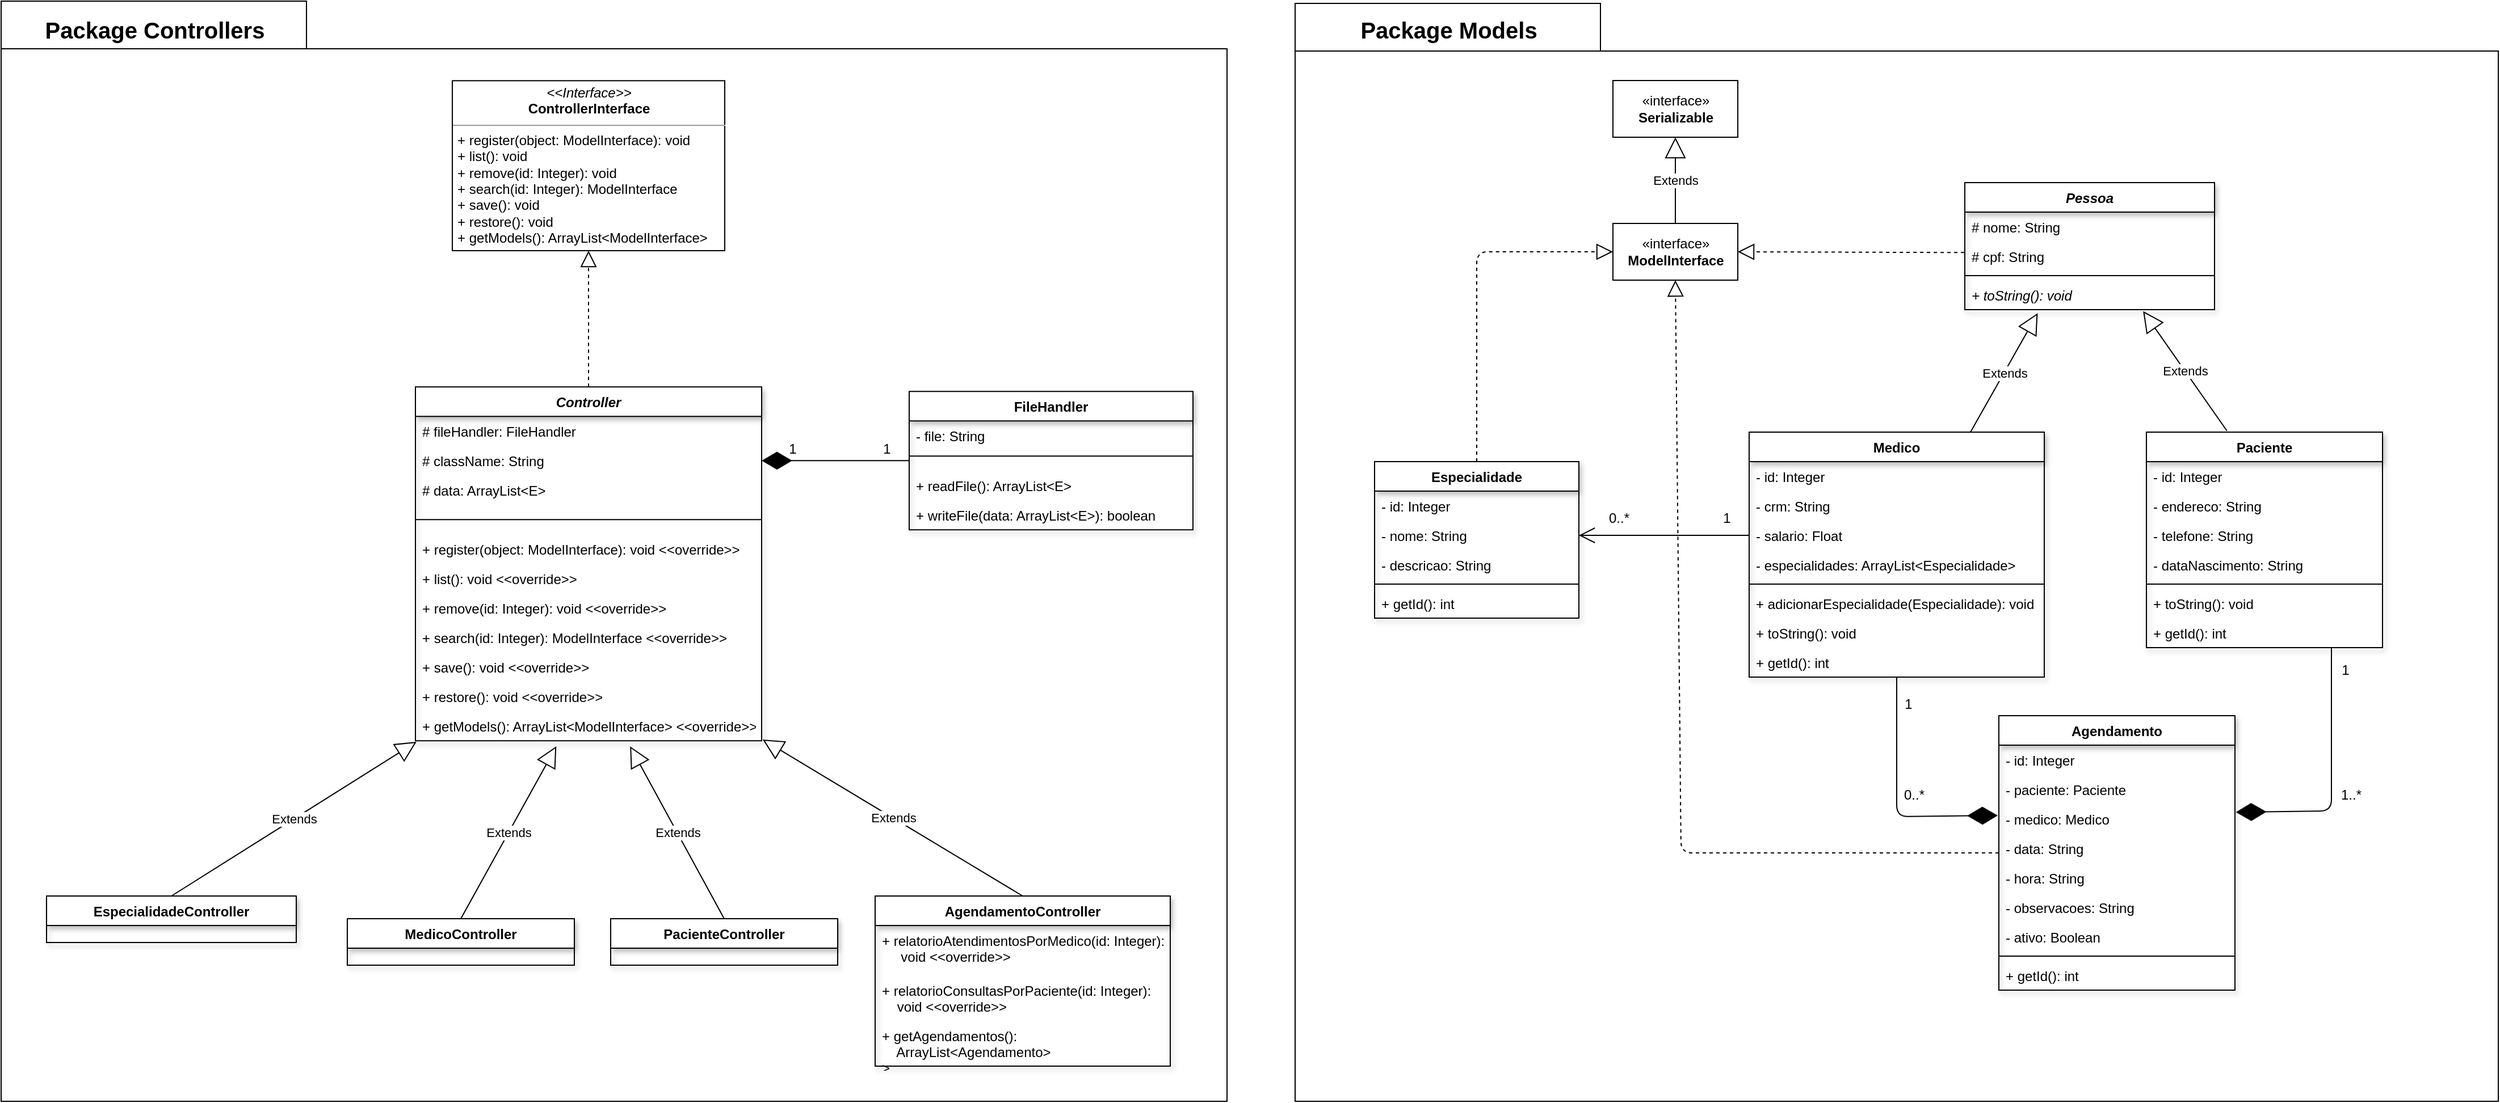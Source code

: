 <mxfile version="12.7.1" type="google"><diagram id="oE00nxNtzOqbaya8UX-O" name="Page-1"><mxGraphModel dx="5044" dy="2157" grid="1" gridSize="10" guides="1" tooltips="1" connect="1" arrows="1" fold="1" page="1" pageScale="1" pageWidth="827" pageHeight="1169" math="0" shadow="0"><root><mxCell id="0"/><mxCell id="1" parent="0"/><mxCell id="UIezE6eJsRzkrU7THx08-70" value="" style="shape=folder;fontStyle=1;spacingTop=10;tabWidth=269;tabHeight=42;tabPosition=left;html=1;" parent="1" vertex="1"><mxGeometry x="-3270" y="-290" width="1080" height="970" as="geometry"/></mxCell><mxCell id="UIezE6eJsRzkrU7THx08-71" value="Controller" style="swimlane;fontStyle=3;align=center;verticalAlign=top;childLayout=stackLayout;horizontal=1;startSize=26;horizontalStack=0;resizeParent=1;resizeParentMax=0;resizeLast=0;collapsible=1;marginBottom=0;shadow=1;" parent="1" vertex="1"><mxGeometry x="-2905" y="50.16" width="305" height="312" as="geometry"/></mxCell><mxCell id="UIezE6eJsRzkrU7THx08-72" value="# fileHandler: FileHandler" style="text;strokeColor=none;fillColor=none;align=left;verticalAlign=top;spacingLeft=4;spacingRight=4;overflow=hidden;rotatable=0;points=[[0,0.5],[1,0.5]];portConstraint=eastwest;" parent="UIezE6eJsRzkrU7THx08-71" vertex="1"><mxGeometry y="26" width="305" height="26" as="geometry"/></mxCell><mxCell id="UIezE6eJsRzkrU7THx08-73" value="# className: String" style="text;strokeColor=none;fillColor=none;align=left;verticalAlign=top;spacingLeft=4;spacingRight=4;overflow=hidden;rotatable=0;points=[[0,0.5],[1,0.5]];portConstraint=eastwest;" parent="UIezE6eJsRzkrU7THx08-71" vertex="1"><mxGeometry y="52" width="305" height="26" as="geometry"/></mxCell><mxCell id="UIezE6eJsRzkrU7THx08-74" value="# data: ArrayList&lt;E&gt;" style="text;strokeColor=none;fillColor=none;align=left;verticalAlign=top;spacingLeft=4;spacingRight=4;overflow=hidden;rotatable=0;points=[[0,0.5],[1,0.5]];portConstraint=eastwest;" parent="UIezE6eJsRzkrU7THx08-71" vertex="1"><mxGeometry y="78" width="305" height="26" as="geometry"/></mxCell><mxCell id="UIezE6eJsRzkrU7THx08-75" value="" style="line;strokeWidth=1;fillColor=none;align=left;verticalAlign=middle;spacingTop=-1;spacingLeft=3;spacingRight=3;rotatable=0;labelPosition=right;points=[];portConstraint=eastwest;" parent="UIezE6eJsRzkrU7THx08-71" vertex="1"><mxGeometry y="104" width="305" height="26" as="geometry"/></mxCell><mxCell id="UIezE6eJsRzkrU7THx08-76" value="+ register(object: ModelInterface): void &lt;&lt;override&gt;&gt;" style="text;strokeColor=none;fillColor=none;align=left;verticalAlign=top;spacingLeft=4;spacingRight=4;overflow=hidden;rotatable=0;points=[[0,0.5],[1,0.5]];portConstraint=eastwest;" parent="UIezE6eJsRzkrU7THx08-71" vertex="1"><mxGeometry y="130" width="305" height="26" as="geometry"/></mxCell><mxCell id="UIezE6eJsRzkrU7THx08-77" value="+ list(): void &lt;&lt;override&gt;&gt;" style="text;strokeColor=none;fillColor=none;align=left;verticalAlign=top;spacingLeft=4;spacingRight=4;overflow=hidden;rotatable=0;points=[[0,0.5],[1,0.5]];portConstraint=eastwest;" parent="UIezE6eJsRzkrU7THx08-71" vertex="1"><mxGeometry y="156" width="305" height="26" as="geometry"/></mxCell><mxCell id="Yf5UIkQNFQYLMl2tzeQf-1" value="+ remove(id: Integer): void &lt;&lt;override&gt;&gt;" style="text;strokeColor=none;fillColor=none;align=left;verticalAlign=top;spacingLeft=4;spacingRight=4;overflow=hidden;rotatable=0;points=[[0,0.5],[1,0.5]];portConstraint=eastwest;" vertex="1" parent="UIezE6eJsRzkrU7THx08-71"><mxGeometry y="182" width="305" height="26" as="geometry"/></mxCell><mxCell id="Yf5UIkQNFQYLMl2tzeQf-2" value="+ search(id: Integer): ModelInterface &lt;&lt;override&gt;&gt;" style="text;strokeColor=none;fillColor=none;align=left;verticalAlign=top;spacingLeft=4;spacingRight=4;overflow=hidden;rotatable=0;points=[[0,0.5],[1,0.5]];portConstraint=eastwest;" vertex="1" parent="UIezE6eJsRzkrU7THx08-71"><mxGeometry y="208" width="305" height="26" as="geometry"/></mxCell><mxCell id="UIezE6eJsRzkrU7THx08-78" value="+ save(): void &lt;&lt;override&gt;&gt;" style="text;strokeColor=none;fillColor=none;align=left;verticalAlign=top;spacingLeft=4;spacingRight=4;overflow=hidden;rotatable=0;points=[[0,0.5],[1,0.5]];portConstraint=eastwest;" parent="UIezE6eJsRzkrU7THx08-71" vertex="1"><mxGeometry y="234" width="305" height="26" as="geometry"/></mxCell><mxCell id="UIezE6eJsRzkrU7THx08-79" value="+ restore(): void &lt;&lt;override&gt;&gt;" style="text;strokeColor=none;fillColor=none;align=left;verticalAlign=top;spacingLeft=4;spacingRight=4;overflow=hidden;rotatable=0;points=[[0,0.5],[1,0.5]];portConstraint=eastwest;" parent="UIezE6eJsRzkrU7THx08-71" vertex="1"><mxGeometry y="260" width="305" height="26" as="geometry"/></mxCell><mxCell id="Yf5UIkQNFQYLMl2tzeQf-3" value="+ getModels(): ArrayList&lt;ModelInterface&gt; &lt;&lt;override&gt;&gt;" style="text;strokeColor=none;fillColor=none;align=left;verticalAlign=top;spacingLeft=4;spacingRight=4;overflow=hidden;rotatable=0;points=[[0,0.5],[1,0.5]];portConstraint=eastwest;" vertex="1" parent="UIezE6eJsRzkrU7THx08-71"><mxGeometry y="286" width="305" height="26" as="geometry"/></mxCell><mxCell id="UIezE6eJsRzkrU7THx08-80" value="&lt;p style=&quot;margin: 0px ; margin-top: 4px ; text-align: center&quot;&gt;&lt;i&gt;&amp;lt;&amp;lt;Interface&amp;gt;&amp;gt;&lt;/i&gt;&lt;br&gt;&lt;b&gt;ControllerInterface&lt;/b&gt;&lt;/p&gt;&lt;hr size=&quot;1&quot;&gt;&lt;p style=&quot;margin: 0px ; margin-left: 4px&quot;&gt;+ register(object: ModelInterface): void&lt;br&gt;+ list(): void&lt;/p&gt;&lt;p style=&quot;margin: 0px ; margin-left: 4px&quot;&gt;+ remove(id: Integer): void&lt;/p&gt;&lt;p style=&quot;margin: 0px ; margin-left: 4px&quot;&gt;+ search(id: Integer): ModelInterface&lt;/p&gt;&lt;p style=&quot;margin: 0px ; margin-left: 4px&quot;&gt;+ save(): void&lt;/p&gt;&lt;p style=&quot;margin: 0px ; margin-left: 4px&quot;&gt;+ restore(): void&lt;/p&gt;&lt;p style=&quot;margin: 0px ; margin-left: 4px&quot;&gt;+ getModels(): ArrayList&amp;lt;ModelInterface&amp;gt;&lt;/p&gt;&lt;p style=&quot;margin: 0px ; margin-left: 4px&quot;&gt;&lt;br&gt;&lt;/p&gt;" style="verticalAlign=top;align=left;overflow=fill;fontSize=12;fontFamily=Helvetica;html=1;" parent="1" vertex="1"><mxGeometry x="-2872.5" y="-219.84" width="240" height="149.84" as="geometry"/></mxCell><mxCell id="UIezE6eJsRzkrU7THx08-81" value="" style="endArrow=block;dashed=1;endFill=0;endSize=12;html=1;exitX=0.5;exitY=0;exitDx=0;exitDy=0;entryX=0.5;entryY=1;entryDx=0;entryDy=0;" parent="1" source="UIezE6eJsRzkrU7THx08-71" target="UIezE6eJsRzkrU7THx08-80" edge="1"><mxGeometry width="160" relative="1" as="geometry"><mxPoint x="-2870" y="-19.84" as="sourcePoint"/><mxPoint x="-2710" y="-19.84" as="targetPoint"/></mxGeometry></mxCell><mxCell id="UIezE6eJsRzkrU7THx08-82" value="FileHandler" style="swimlane;fontStyle=1;align=center;verticalAlign=top;childLayout=stackLayout;horizontal=1;startSize=26;horizontalStack=0;resizeParent=1;resizeParentMax=0;resizeLast=0;collapsible=1;marginBottom=0;shadow=1;" parent="1" vertex="1"><mxGeometry x="-2470" y="54.16" width="250" height="122" as="geometry"/></mxCell><mxCell id="UIezE6eJsRzkrU7THx08-84" value="- file: String" style="text;strokeColor=none;fillColor=none;align=left;verticalAlign=top;spacingLeft=4;spacingRight=4;overflow=hidden;rotatable=0;points=[[0,0.5],[1,0.5]];portConstraint=eastwest;" parent="UIezE6eJsRzkrU7THx08-82" vertex="1"><mxGeometry y="26" width="250" height="18" as="geometry"/></mxCell><mxCell id="UIezE6eJsRzkrU7THx08-85" value="" style="line;strokeWidth=1;fillColor=none;align=left;verticalAlign=middle;spacingTop=-1;spacingLeft=3;spacingRight=3;rotatable=0;labelPosition=right;points=[];portConstraint=eastwest;" parent="UIezE6eJsRzkrU7THx08-82" vertex="1"><mxGeometry y="44" width="250" height="26" as="geometry"/></mxCell><mxCell id="UIezE6eJsRzkrU7THx08-86" value="+ readFile(): ArrayList&lt;E&gt;" style="text;strokeColor=none;fillColor=none;align=left;verticalAlign=top;spacingLeft=4;spacingRight=4;overflow=hidden;rotatable=0;points=[[0,0.5],[1,0.5]];portConstraint=eastwest;" parent="UIezE6eJsRzkrU7THx08-82" vertex="1"><mxGeometry y="70" width="250" height="26" as="geometry"/></mxCell><mxCell id="UIezE6eJsRzkrU7THx08-87" value="+ writeFile(data: ArrayList&lt;E&gt;): boolean" style="text;strokeColor=none;fillColor=none;align=left;verticalAlign=top;spacingLeft=4;spacingRight=4;overflow=hidden;rotatable=0;points=[[0,0.5],[1,0.5]];portConstraint=eastwest;" parent="UIezE6eJsRzkrU7THx08-82" vertex="1"><mxGeometry y="96" width="250" height="26" as="geometry"/></mxCell><mxCell id="UIezE6eJsRzkrU7THx08-88" value="" style="endArrow=diamondThin;endFill=1;endSize=24;html=1;entryX=1;entryY=0.5;entryDx=0;entryDy=0;exitX=0;exitY=0.5;exitDx=0;exitDy=0;" parent="1" source="UIezE6eJsRzkrU7THx08-82" target="UIezE6eJsRzkrU7THx08-73" edge="1"><mxGeometry width="160" relative="1" as="geometry"><mxPoint x="-2580" y="270.16" as="sourcePoint"/><mxPoint x="-2420" y="270.16" as="targetPoint"/></mxGeometry></mxCell><mxCell id="UIezE6eJsRzkrU7THx08-89" value="1" style="text;html=1;align=center;verticalAlign=middle;resizable=0;points=[];;autosize=1;" parent="1" vertex="1"><mxGeometry x="-2583" y="95.16" width="20" height="20" as="geometry"/></mxCell><mxCell id="UIezE6eJsRzkrU7THx08-90" value="1" style="text;html=1;align=center;verticalAlign=middle;resizable=0;points=[];;autosize=1;" parent="1" vertex="1"><mxGeometry x="-2500" y="95.16" width="20" height="20" as="geometry"/></mxCell><mxCell id="UIezE6eJsRzkrU7THx08-91" value="EspecialidadeController" style="swimlane;fontStyle=1;align=center;verticalAlign=top;childLayout=stackLayout;horizontal=1;startSize=26;horizontalStack=0;resizeParent=1;resizeParentMax=0;resizeLast=0;collapsible=1;marginBottom=0;shadow=1;" parent="1" vertex="1"><mxGeometry x="-3230" y="499" width="220" height="41" as="geometry"/></mxCell><mxCell id="UIezE6eJsRzkrU7THx08-95" value="Extends" style="endArrow=block;endSize=16;endFill=0;html=1;exitX=0.5;exitY=0;exitDx=0;exitDy=0;entryX=0.003;entryY=1.032;entryDx=0;entryDy=0;entryPerimeter=0;" parent="1" source="UIezE6eJsRzkrU7THx08-91" target="Yf5UIkQNFQYLMl2tzeQf-3" edge="1"><mxGeometry width="160" relative="1" as="geometry"><mxPoint x="-3050" y="340.16" as="sourcePoint"/><mxPoint x="-2890" y="340.16" as="targetPoint"/></mxGeometry></mxCell><mxCell id="UIezE6eJsRzkrU7THx08-96" value="MedicoController" style="swimlane;fontStyle=1;align=center;verticalAlign=top;childLayout=stackLayout;horizontal=1;startSize=26;horizontalStack=0;resizeParent=1;resizeParentMax=0;resizeLast=0;collapsible=1;marginBottom=0;shadow=1;" parent="1" vertex="1"><mxGeometry x="-2965" y="519" width="200" height="41" as="geometry"/></mxCell><mxCell id="UIezE6eJsRzkrU7THx08-100" value="PacienteController" style="swimlane;fontStyle=1;align=center;verticalAlign=top;childLayout=stackLayout;horizontal=1;startSize=26;horizontalStack=0;resizeParent=1;resizeParentMax=0;resizeLast=0;collapsible=1;marginBottom=0;shadow=1;" parent="1" vertex="1"><mxGeometry x="-2733" y="519" width="200" height="41" as="geometry"/></mxCell><mxCell id="UIezE6eJsRzkrU7THx08-104" value="AgendamentoController" style="swimlane;fontStyle=1;align=center;verticalAlign=top;childLayout=stackLayout;horizontal=1;startSize=26;horizontalStack=0;resizeParent=1;resizeParentMax=0;resizeLast=0;collapsible=1;marginBottom=0;shadow=1;" parent="1" vertex="1"><mxGeometry x="-2500" y="499" width="260" height="150" as="geometry"/></mxCell><mxCell id="UIezE6eJsRzkrU7THx08-105" value="+ relatorioAtendimentosPorMedico(id: Integer): &#10;     void &lt;&lt;override&gt;&gt;" style="text;strokeColor=none;fillColor=none;align=left;verticalAlign=top;spacingLeft=4;spacingRight=4;overflow=hidden;rotatable=0;points=[[0,0.5],[1,0.5]];portConstraint=eastwest;" parent="UIezE6eJsRzkrU7THx08-104" vertex="1"><mxGeometry y="26" width="260" height="44" as="geometry"/></mxCell><mxCell id="UIezE6eJsRzkrU7THx08-106" value="+ relatorioConsultasPorPaciente(id: Integer):&#10;    void &lt;&lt;override&gt;&gt;" style="text;strokeColor=none;fillColor=none;align=left;verticalAlign=top;spacingLeft=4;spacingRight=4;overflow=hidden;rotatable=0;points=[[0,0.5],[1,0.5]];portConstraint=eastwest;" parent="UIezE6eJsRzkrU7THx08-104" vertex="1"><mxGeometry y="70" width="260" height="40" as="geometry"/></mxCell><mxCell id="UIezE6eJsRzkrU7THx08-107" value="+ getAgendamentos():&#10;    ArrayList&lt;Agendamento&gt;&#10;&gt;" style="text;strokeColor=none;fillColor=none;align=left;verticalAlign=top;spacingLeft=4;spacingRight=4;overflow=hidden;rotatable=0;points=[[0,0.5],[1,0.5]];portConstraint=eastwest;" parent="UIezE6eJsRzkrU7THx08-104" vertex="1"><mxGeometry y="110" width="260" height="40" as="geometry"/></mxCell><mxCell id="UIezE6eJsRzkrU7THx08-108" value="Extends" style="endArrow=block;endSize=16;endFill=0;html=1;exitX=0.5;exitY=0;exitDx=0;exitDy=0;entryX=0.407;entryY=1.186;entryDx=0;entryDy=0;entryPerimeter=0;" parent="1" source="UIezE6eJsRzkrU7THx08-96" target="Yf5UIkQNFQYLMl2tzeQf-3" edge="1"><mxGeometry width="160" relative="1" as="geometry"><mxPoint x="-3100" y="420.16" as="sourcePoint"/><mxPoint x="-2861.07" y="297.15" as="targetPoint"/></mxGeometry></mxCell><mxCell id="UIezE6eJsRzkrU7THx08-109" value="Extends" style="endArrow=block;endSize=16;endFill=0;html=1;exitX=0.5;exitY=0;exitDx=0;exitDy=0;entryX=0.62;entryY=1.186;entryDx=0;entryDy=0;entryPerimeter=0;" parent="1" source="UIezE6eJsRzkrU7THx08-100" target="Yf5UIkQNFQYLMl2tzeQf-3" edge="1"><mxGeometry width="160" relative="1" as="geometry"><mxPoint x="-3090" y="430.16" as="sourcePoint"/><mxPoint x="-2851.07" y="307.15" as="targetPoint"/></mxGeometry></mxCell><mxCell id="UIezE6eJsRzkrU7THx08-110" value="Extends" style="endArrow=block;endSize=16;endFill=0;html=1;exitX=0.5;exitY=0;exitDx=0;exitDy=0;entryX=1.003;entryY=0.955;entryDx=0;entryDy=0;entryPerimeter=0;" parent="1" source="UIezE6eJsRzkrU7THx08-104" target="Yf5UIkQNFQYLMl2tzeQf-3" edge="1"><mxGeometry width="160" relative="1" as="geometry"><mxPoint x="-3080" y="440.16" as="sourcePoint"/><mxPoint x="-2841.07" y="317.15" as="targetPoint"/></mxGeometry></mxCell><mxCell id="UIezE6eJsRzkrU7THx08-112" value="Package Controllers" style="text;html=1;align=center;verticalAlign=middle;resizable=0;points=[];;autosize=1;fontSize=20;fontStyle=1" parent="1" vertex="1"><mxGeometry x="-3240" y="-280" width="210" height="30" as="geometry"/></mxCell><mxCell id="UIezE6eJsRzkrU7THx08-113" value="" style="shape=folder;fontStyle=1;spacingTop=10;tabWidth=269;tabHeight=42;tabPosition=left;html=1;" parent="1" vertex="1"><mxGeometry x="-2130" y="-288" width="1060" height="968" as="geometry"/></mxCell><mxCell id="UIezE6eJsRzkrU7THx08-114" value="Medico" style="swimlane;fontStyle=1;align=center;verticalAlign=top;childLayout=stackLayout;horizontal=1;startSize=26;horizontalStack=0;resizeParent=1;resizeParentMax=0;resizeLast=0;collapsible=1;marginBottom=0;shadow=1;" parent="1" vertex="1"><mxGeometry x="-1730" y="90" width="260" height="216" as="geometry"/></mxCell><mxCell id="UIezE6eJsRzkrU7THx08-115" value="- id: Integer" style="text;strokeColor=none;fillColor=none;align=left;verticalAlign=top;spacingLeft=4;spacingRight=4;overflow=hidden;rotatable=0;points=[[0,0.5],[1,0.5]];portConstraint=eastwest;" parent="UIezE6eJsRzkrU7THx08-114" vertex="1"><mxGeometry y="26" width="260" height="26" as="geometry"/></mxCell><mxCell id="UIezE6eJsRzkrU7THx08-116" value="- crm: String" style="text;strokeColor=none;fillColor=none;align=left;verticalAlign=top;spacingLeft=4;spacingRight=4;overflow=hidden;rotatable=0;points=[[0,0.5],[1,0.5]];portConstraint=eastwest;" parent="UIezE6eJsRzkrU7THx08-114" vertex="1"><mxGeometry y="52" width="260" height="26" as="geometry"/></mxCell><mxCell id="UIezE6eJsRzkrU7THx08-117" value="- salario: Float" style="text;strokeColor=none;fillColor=none;align=left;verticalAlign=top;spacingLeft=4;spacingRight=4;overflow=hidden;rotatable=0;points=[[0,0.5],[1,0.5]];portConstraint=eastwest;" parent="UIezE6eJsRzkrU7THx08-114" vertex="1"><mxGeometry y="78" width="260" height="26" as="geometry"/></mxCell><mxCell id="UIezE6eJsRzkrU7THx08-118" value="- especialidades: ArrayList&lt;Especialidade&gt;" style="text;strokeColor=none;fillColor=none;align=left;verticalAlign=top;spacingLeft=4;spacingRight=4;overflow=hidden;rotatable=0;points=[[0,0.5],[1,0.5]];portConstraint=eastwest;" parent="UIezE6eJsRzkrU7THx08-114" vertex="1"><mxGeometry y="104" width="260" height="26" as="geometry"/></mxCell><mxCell id="UIezE6eJsRzkrU7THx08-119" value="" style="line;strokeWidth=1;fillColor=none;align=left;verticalAlign=middle;spacingTop=-1;spacingLeft=3;spacingRight=3;rotatable=0;labelPosition=right;points=[];portConstraint=eastwest;" parent="UIezE6eJsRzkrU7THx08-114" vertex="1"><mxGeometry y="130" width="260" height="8" as="geometry"/></mxCell><mxCell id="UIezE6eJsRzkrU7THx08-120" value="+ adicionarEspecialidade(Especialidade): void" style="text;strokeColor=none;fillColor=none;align=left;verticalAlign=top;spacingLeft=4;spacingRight=4;overflow=hidden;rotatable=0;points=[[0,0.5],[1,0.5]];portConstraint=eastwest;" parent="UIezE6eJsRzkrU7THx08-114" vertex="1"><mxGeometry y="138" width="260" height="26" as="geometry"/></mxCell><mxCell id="UIezE6eJsRzkrU7THx08-121" value="+ toString(): void" style="text;strokeColor=none;fillColor=none;align=left;verticalAlign=top;spacingLeft=4;spacingRight=4;overflow=hidden;rotatable=0;points=[[0,0.5],[1,0.5]];portConstraint=eastwest;" parent="UIezE6eJsRzkrU7THx08-114" vertex="1"><mxGeometry y="164" width="260" height="26" as="geometry"/></mxCell><mxCell id="Yf5UIkQNFQYLMl2tzeQf-15" value="+ getId(): int" style="text;strokeColor=none;fillColor=none;align=left;verticalAlign=top;spacingLeft=4;spacingRight=4;overflow=hidden;rotatable=0;points=[[0,0.5],[1,0.5]];portConstraint=eastwest;" vertex="1" parent="UIezE6eJsRzkrU7THx08-114"><mxGeometry y="190" width="260" height="26" as="geometry"/></mxCell><mxCell id="UIezE6eJsRzkrU7THx08-122" value="Paciente" style="swimlane;fontStyle=1;align=center;verticalAlign=top;childLayout=stackLayout;horizontal=1;startSize=26;horizontalStack=0;resizeParent=1;resizeParentMax=0;resizeLast=0;collapsible=1;marginBottom=0;shadow=1;" parent="1" vertex="1"><mxGeometry x="-1380" y="90" width="208" height="190" as="geometry"/></mxCell><mxCell id="UIezE6eJsRzkrU7THx08-123" value="- id: Integer" style="text;strokeColor=none;fillColor=none;align=left;verticalAlign=top;spacingLeft=4;spacingRight=4;overflow=hidden;rotatable=0;points=[[0,0.5],[1,0.5]];portConstraint=eastwest;" parent="UIezE6eJsRzkrU7THx08-122" vertex="1"><mxGeometry y="26" width="208" height="26" as="geometry"/></mxCell><mxCell id="UIezE6eJsRzkrU7THx08-124" value="- endereco: String" style="text;strokeColor=none;fillColor=none;align=left;verticalAlign=top;spacingLeft=4;spacingRight=4;overflow=hidden;rotatable=0;points=[[0,0.5],[1,0.5]];portConstraint=eastwest;" parent="UIezE6eJsRzkrU7THx08-122" vertex="1"><mxGeometry y="52" width="208" height="26" as="geometry"/></mxCell><mxCell id="UIezE6eJsRzkrU7THx08-125" value="- telefone: String" style="text;strokeColor=none;fillColor=none;align=left;verticalAlign=top;spacingLeft=4;spacingRight=4;overflow=hidden;rotatable=0;points=[[0,0.5],[1,0.5]];portConstraint=eastwest;" parent="UIezE6eJsRzkrU7THx08-122" vertex="1"><mxGeometry y="78" width="208" height="26" as="geometry"/></mxCell><mxCell id="UIezE6eJsRzkrU7THx08-126" value="- dataNascimento: String" style="text;strokeColor=none;fillColor=none;align=left;verticalAlign=top;spacingLeft=4;spacingRight=4;overflow=hidden;rotatable=0;points=[[0,0.5],[1,0.5]];portConstraint=eastwest;" parent="UIezE6eJsRzkrU7THx08-122" vertex="1"><mxGeometry y="104" width="208" height="26" as="geometry"/></mxCell><mxCell id="UIezE6eJsRzkrU7THx08-127" value="" style="line;strokeWidth=1;fillColor=none;align=left;verticalAlign=middle;spacingTop=-1;spacingLeft=3;spacingRight=3;rotatable=0;labelPosition=right;points=[];portConstraint=eastwest;" parent="UIezE6eJsRzkrU7THx08-122" vertex="1"><mxGeometry y="130" width="208" height="8" as="geometry"/></mxCell><mxCell id="UIezE6eJsRzkrU7THx08-128" value="+ toString(): void" style="text;strokeColor=none;fillColor=none;align=left;verticalAlign=top;spacingLeft=4;spacingRight=4;overflow=hidden;rotatable=0;points=[[0,0.5],[1,0.5]];portConstraint=eastwest;" parent="UIezE6eJsRzkrU7THx08-122" vertex="1"><mxGeometry y="138" width="208" height="26" as="geometry"/></mxCell><mxCell id="Yf5UIkQNFQYLMl2tzeQf-16" value="+ getId(): int" style="text;strokeColor=none;fillColor=none;align=left;verticalAlign=top;spacingLeft=4;spacingRight=4;overflow=hidden;rotatable=0;points=[[0,0.5],[1,0.5]];portConstraint=eastwest;" vertex="1" parent="UIezE6eJsRzkrU7THx08-122"><mxGeometry y="164" width="208" height="26" as="geometry"/></mxCell><mxCell id="UIezE6eJsRzkrU7THx08-129" value="Pessoa" style="swimlane;fontStyle=3;align=center;verticalAlign=top;childLayout=stackLayout;horizontal=1;startSize=26;horizontalStack=0;resizeParent=1;resizeParentMax=0;resizeLast=0;collapsible=1;marginBottom=0;shadow=1;" parent="1" vertex="1"><mxGeometry x="-1540" y="-130" width="220" height="112" as="geometry"><mxRectangle x="310" y="50" width="70" height="26" as="alternateBounds"/></mxGeometry></mxCell><mxCell id="UIezE6eJsRzkrU7THx08-130" value="# nome: String" style="text;strokeColor=none;fillColor=none;align=left;verticalAlign=top;spacingLeft=4;spacingRight=4;overflow=hidden;rotatable=0;points=[[0,0.5],[1,0.5]];portConstraint=eastwest;" parent="UIezE6eJsRzkrU7THx08-129" vertex="1"><mxGeometry y="26" width="220" height="26" as="geometry"/></mxCell><mxCell id="UIezE6eJsRzkrU7THx08-131" value="# cpf: String" style="text;strokeColor=none;fillColor=none;align=left;verticalAlign=top;spacingLeft=4;spacingRight=4;overflow=hidden;rotatable=0;points=[[0,0.5],[1,0.5]];portConstraint=eastwest;" parent="UIezE6eJsRzkrU7THx08-129" vertex="1"><mxGeometry y="52" width="220" height="26" as="geometry"/></mxCell><mxCell id="UIezE6eJsRzkrU7THx08-132" value="" style="line;strokeWidth=1;fillColor=none;align=left;verticalAlign=middle;spacingTop=-1;spacingLeft=3;spacingRight=3;rotatable=0;labelPosition=right;points=[];portConstraint=eastwest;" parent="UIezE6eJsRzkrU7THx08-129" vertex="1"><mxGeometry y="78" width="220" height="8" as="geometry"/></mxCell><mxCell id="UIezE6eJsRzkrU7THx08-133" value="+ toString(): void" style="text;strokeColor=none;fillColor=none;align=left;verticalAlign=top;spacingLeft=4;spacingRight=4;overflow=hidden;rotatable=0;points=[[0,0.5],[1,0.5]];portConstraint=eastwest;fontStyle=2" parent="UIezE6eJsRzkrU7THx08-129" vertex="1"><mxGeometry y="86" width="220" height="26" as="geometry"/></mxCell><mxCell id="UIezE6eJsRzkrU7THx08-134" value="Extends" style="endArrow=block;endSize=16;endFill=0;html=1;exitX=0.341;exitY=-0.006;exitDx=0;exitDy=0;exitPerimeter=0;entryX=0.714;entryY=1.051;entryDx=0;entryDy=0;entryPerimeter=0;" parent="1" source="UIezE6eJsRzkrU7THx08-122" target="UIezE6eJsRzkrU7THx08-133" edge="1"><mxGeometry width="160" relative="1" as="geometry"><mxPoint x="-1307" y="92" as="sourcePoint"/><mxPoint x="-1380" y="-18" as="targetPoint"/></mxGeometry></mxCell><mxCell id="UIezE6eJsRzkrU7THx08-135" value="Extends" style="endArrow=block;endSize=16;endFill=0;html=1;entryX=0.292;entryY=1.122;entryDx=0;entryDy=0;entryPerimeter=0;exitX=0.75;exitY=0;exitDx=0;exitDy=0;" parent="1" source="UIezE6eJsRzkrU7THx08-114" target="UIezE6eJsRzkrU7THx08-133" edge="1"><mxGeometry width="160" relative="1" as="geometry"><mxPoint x="-1610" as="sourcePoint"/><mxPoint x="-1450" as="targetPoint"/></mxGeometry></mxCell><mxCell id="UIezE6eJsRzkrU7THx08-141" value="" style="endArrow=open;endFill=1;endSize=12;html=1;exitX=0;exitY=0.5;exitDx=0;exitDy=0;entryX=1;entryY=0.5;entryDx=0;entryDy=0;" parent="1" source="UIezE6eJsRzkrU7THx08-117" target="Yf5UIkQNFQYLMl2tzeQf-49" edge="1"><mxGeometry width="160" relative="1" as="geometry"><mxPoint x="-1900" y="240" as="sourcePoint"/><mxPoint x="-1860" y="155" as="targetPoint"/></mxGeometry></mxCell><mxCell id="UIezE6eJsRzkrU7THx08-142" value="0..*" style="text;html=1;align=center;verticalAlign=middle;resizable=0;points=[];;autosize=1;direction=south;" parent="1" vertex="1"><mxGeometry x="-1860" y="156.16" width="30" height="20" as="geometry"/></mxCell><mxCell id="UIezE6eJsRzkrU7THx08-143" value="1" style="text;html=1;align=center;verticalAlign=middle;resizable=0;points=[];;autosize=1;" parent="1" vertex="1"><mxGeometry x="-1760" y="156.16" width="20" height="20" as="geometry"/></mxCell><mxCell id="UIezE6eJsRzkrU7THx08-153" value="" style="endArrow=diamondThin;endFill=1;endSize=24;html=1;exitX=0.5;exitY=1;exitDx=0;exitDy=0;" parent="1" source="UIezE6eJsRzkrU7THx08-114" edge="1"><mxGeometry width="160" relative="1" as="geometry"><mxPoint x="-1910" y="300" as="sourcePoint"/><mxPoint x="-1511" y="428" as="targetPoint"/><Array as="points"><mxPoint x="-1600" y="429"/></Array></mxGeometry></mxCell><mxCell id="UIezE6eJsRzkrU7THx08-154" value="" style="endArrow=diamondThin;endFill=1;endSize=24;html=1;entryX=1.004;entryY=0.274;entryDx=0;entryDy=0;entryPerimeter=0;" parent="1" target="Yf5UIkQNFQYLMl2tzeQf-31" edge="1"><mxGeometry width="160" relative="1" as="geometry"><mxPoint x="-1217" y="280" as="sourcePoint"/><mxPoint x="-1290" y="424" as="targetPoint"/><Array as="points"><mxPoint x="-1217" y="424"/></Array></mxGeometry></mxCell><mxCell id="UIezE6eJsRzkrU7THx08-155" value="1" style="text;html=1;align=center;verticalAlign=middle;resizable=0;points=[];;autosize=1;" parent="1" vertex="1"><mxGeometry x="-1600" y="320" width="20" height="20" as="geometry"/></mxCell><mxCell id="UIezE6eJsRzkrU7THx08-156" value="0..*" style="text;html=1;align=center;verticalAlign=middle;resizable=0;points=[];;autosize=1;" parent="1" vertex="1"><mxGeometry x="-1600" y="400" width="30" height="20" as="geometry"/></mxCell><mxCell id="UIezE6eJsRzkrU7THx08-157" value="1" style="text;html=1;align=center;verticalAlign=middle;resizable=0;points=[];;autosize=1;" parent="1" vertex="1"><mxGeometry x="-1215" y="290" width="20" height="20" as="geometry"/></mxCell><mxCell id="UIezE6eJsRzkrU7THx08-158" value="1..*" style="text;html=1;align=center;verticalAlign=middle;resizable=0;points=[];;autosize=1;" parent="1" vertex="1"><mxGeometry x="-1215" y="400" width="30" height="20" as="geometry"/></mxCell><mxCell id="UIezE6eJsRzkrU7THx08-159" value="«interface»&lt;br&gt;&lt;b&gt;ModelInterface&lt;/b&gt;" style="html=1;" parent="1" vertex="1"><mxGeometry x="-1850" y="-94" width="110" height="50" as="geometry"/></mxCell><mxCell id="UIezE6eJsRzkrU7THx08-161" value="" style="endArrow=block;dashed=1;endFill=0;endSize=12;html=1;exitX=0.5;exitY=0;exitDx=0;exitDy=0;entryX=0;entryY=0.5;entryDx=0;entryDy=0;" parent="1" source="Yf5UIkQNFQYLMl2tzeQf-47" target="UIezE6eJsRzkrU7THx08-159" edge="1"><mxGeometry width="160" relative="1" as="geometry"><mxPoint x="-1970" y="90" as="sourcePoint"/><mxPoint x="-1780" y="40" as="targetPoint"/><Array as="points"><mxPoint x="-1970" y="-69"/></Array></mxGeometry></mxCell><mxCell id="UIezE6eJsRzkrU7THx08-162" value="" style="endArrow=block;dashed=1;endFill=0;endSize=12;html=1;entryX=0.5;entryY=1;entryDx=0;entryDy=0;exitX=0;exitY=0.5;exitDx=0;exitDy=0;" parent="1" target="UIezE6eJsRzkrU7THx08-159" edge="1"><mxGeometry width="160" relative="1" as="geometry"><mxPoint x="-1510" y="461" as="sourcePoint"/><mxPoint x="-1690" y="360" as="targetPoint"/><Array as="points"><mxPoint x="-1790" y="461"/></Array></mxGeometry></mxCell><mxCell id="UIezE6eJsRzkrU7THx08-163" value="Package Models" style="text;html=1;align=center;verticalAlign=middle;resizable=0;points=[];;autosize=1;fontSize=20;fontStyle=1" parent="1" vertex="1"><mxGeometry x="-2080" y="-280" width="170" height="30" as="geometry"/></mxCell><mxCell id="Yf5UIkQNFQYLMl2tzeQf-9" value="«interface»&lt;br&gt;&lt;b&gt;Serializable&lt;/b&gt;" style="html=1;" vertex="1" parent="1"><mxGeometry x="-1850" y="-220" width="110" height="50" as="geometry"/></mxCell><mxCell id="Yf5UIkQNFQYLMl2tzeQf-11" value="Extends" style="endArrow=block;endSize=16;endFill=0;html=1;entryX=0.5;entryY=1;entryDx=0;entryDy=0;exitX=0.5;exitY=0;exitDx=0;exitDy=0;" edge="1" parent="1" source="UIezE6eJsRzkrU7THx08-159" target="Yf5UIkQNFQYLMl2tzeQf-9"><mxGeometry width="160" relative="1" as="geometry"><mxPoint x="-1850" y="-65.17" as="sourcePoint"/><mxPoint x="-1790.76" y="-169.998" as="targetPoint"/></mxGeometry></mxCell><mxCell id="Yf5UIkQNFQYLMl2tzeQf-12" value="" style="endArrow=block;dashed=1;endFill=0;endSize=12;html=1;exitX=-0.002;exitY=0.372;exitDx=0;exitDy=0;entryX=1;entryY=0.5;entryDx=0;entryDy=0;exitPerimeter=0;" edge="1" parent="1"><mxGeometry width="160" relative="1" as="geometry"><mxPoint x="-1540.44" y="-68.328" as="sourcePoint"/><mxPoint x="-1740" y="-69" as="targetPoint"/></mxGeometry></mxCell><mxCell id="Yf5UIkQNFQYLMl2tzeQf-28" value="Agendamento" style="swimlane;fontStyle=1;align=center;verticalAlign=top;childLayout=stackLayout;horizontal=1;startSize=26;horizontalStack=0;resizeParent=1;resizeParentMax=0;resizeLast=0;collapsible=1;marginBottom=0;shadow=1;" vertex="1" parent="1"><mxGeometry x="-1510" y="340" width="208" height="242" as="geometry"/></mxCell><mxCell id="Yf5UIkQNFQYLMl2tzeQf-29" value="- id: Integer" style="text;strokeColor=none;fillColor=none;align=left;verticalAlign=top;spacingLeft=4;spacingRight=4;overflow=hidden;rotatable=0;points=[[0,0.5],[1,0.5]];portConstraint=eastwest;" vertex="1" parent="Yf5UIkQNFQYLMl2tzeQf-28"><mxGeometry y="26" width="208" height="26" as="geometry"/></mxCell><mxCell id="Yf5UIkQNFQYLMl2tzeQf-30" value="- paciente: Paciente" style="text;strokeColor=none;fillColor=none;align=left;verticalAlign=top;spacingLeft=4;spacingRight=4;overflow=hidden;rotatable=0;points=[[0,0.5],[1,0.5]];portConstraint=eastwest;" vertex="1" parent="Yf5UIkQNFQYLMl2tzeQf-28"><mxGeometry y="52" width="208" height="26" as="geometry"/></mxCell><mxCell id="Yf5UIkQNFQYLMl2tzeQf-31" value="- medico: Medico" style="text;strokeColor=none;fillColor=none;align=left;verticalAlign=top;spacingLeft=4;spacingRight=4;overflow=hidden;rotatable=0;points=[[0,0.5],[1,0.5]];portConstraint=eastwest;" vertex="1" parent="Yf5UIkQNFQYLMl2tzeQf-28"><mxGeometry y="78" width="208" height="26" as="geometry"/></mxCell><mxCell id="Yf5UIkQNFQYLMl2tzeQf-32" value="- data: String" style="text;strokeColor=none;fillColor=none;align=left;verticalAlign=top;spacingLeft=4;spacingRight=4;overflow=hidden;rotatable=0;points=[[0,0.5],[1,0.5]];portConstraint=eastwest;" vertex="1" parent="Yf5UIkQNFQYLMl2tzeQf-28"><mxGeometry y="104" width="208" height="26" as="geometry"/></mxCell><mxCell id="Yf5UIkQNFQYLMl2tzeQf-44" value="- hora: String" style="text;strokeColor=none;fillColor=none;align=left;verticalAlign=top;spacingLeft=4;spacingRight=4;overflow=hidden;rotatable=0;points=[[0,0.5],[1,0.5]];portConstraint=eastwest;" vertex="1" parent="Yf5UIkQNFQYLMl2tzeQf-28"><mxGeometry y="130" width="208" height="26" as="geometry"/></mxCell><mxCell id="Yf5UIkQNFQYLMl2tzeQf-45" value="- observacoes: String" style="text;strokeColor=none;fillColor=none;align=left;verticalAlign=top;spacingLeft=4;spacingRight=4;overflow=hidden;rotatable=0;points=[[0,0.5],[1,0.5]];portConstraint=eastwest;" vertex="1" parent="Yf5UIkQNFQYLMl2tzeQf-28"><mxGeometry y="156" width="208" height="26" as="geometry"/></mxCell><mxCell id="Yf5UIkQNFQYLMl2tzeQf-46" value="- ativo: Boolean" style="text;strokeColor=none;fillColor=none;align=left;verticalAlign=top;spacingLeft=4;spacingRight=4;overflow=hidden;rotatable=0;points=[[0,0.5],[1,0.5]];portConstraint=eastwest;" vertex="1" parent="Yf5UIkQNFQYLMl2tzeQf-28"><mxGeometry y="182" width="208" height="26" as="geometry"/></mxCell><mxCell id="Yf5UIkQNFQYLMl2tzeQf-33" value="" style="line;strokeWidth=1;fillColor=none;align=left;verticalAlign=middle;spacingTop=-1;spacingLeft=3;spacingRight=3;rotatable=0;labelPosition=right;points=[];portConstraint=eastwest;" vertex="1" parent="Yf5UIkQNFQYLMl2tzeQf-28"><mxGeometry y="208" width="208" height="8" as="geometry"/></mxCell><mxCell id="Yf5UIkQNFQYLMl2tzeQf-35" value="+ getId(): int" style="text;strokeColor=none;fillColor=none;align=left;verticalAlign=top;spacingLeft=4;spacingRight=4;overflow=hidden;rotatable=0;points=[[0,0.5],[1,0.5]];portConstraint=eastwest;" vertex="1" parent="Yf5UIkQNFQYLMl2tzeQf-28"><mxGeometry y="216" width="208" height="26" as="geometry"/></mxCell><mxCell id="Yf5UIkQNFQYLMl2tzeQf-47" value="Especialidade" style="swimlane;fontStyle=1;align=center;verticalAlign=top;childLayout=stackLayout;horizontal=1;startSize=26;horizontalStack=0;resizeParent=1;resizeParentMax=0;resizeLast=0;collapsible=1;marginBottom=0;shadow=1;" vertex="1" parent="1"><mxGeometry x="-2060" y="116" width="180" height="138" as="geometry"/></mxCell><mxCell id="Yf5UIkQNFQYLMl2tzeQf-48" value="- id: Integer" style="text;strokeColor=none;fillColor=none;align=left;verticalAlign=top;spacingLeft=4;spacingRight=4;overflow=hidden;rotatable=0;points=[[0,0.5],[1,0.5]];portConstraint=eastwest;" vertex="1" parent="Yf5UIkQNFQYLMl2tzeQf-47"><mxGeometry y="26" width="180" height="26" as="geometry"/></mxCell><mxCell id="Yf5UIkQNFQYLMl2tzeQf-49" value="- nome: String" style="text;strokeColor=none;fillColor=none;align=left;verticalAlign=top;spacingLeft=4;spacingRight=4;overflow=hidden;rotatable=0;points=[[0,0.5],[1,0.5]];portConstraint=eastwest;" vertex="1" parent="Yf5UIkQNFQYLMl2tzeQf-47"><mxGeometry y="52" width="180" height="26" as="geometry"/></mxCell><mxCell id="Yf5UIkQNFQYLMl2tzeQf-50" value="- descricao: String" style="text;strokeColor=none;fillColor=none;align=left;verticalAlign=top;spacingLeft=4;spacingRight=4;overflow=hidden;rotatable=0;points=[[0,0.5],[1,0.5]];portConstraint=eastwest;" vertex="1" parent="Yf5UIkQNFQYLMl2tzeQf-47"><mxGeometry y="78" width="180" height="26" as="geometry"/></mxCell><mxCell id="Yf5UIkQNFQYLMl2tzeQf-52" value="" style="line;strokeWidth=1;fillColor=none;align=left;verticalAlign=middle;spacingTop=-1;spacingLeft=3;spacingRight=3;rotatable=0;labelPosition=right;points=[];portConstraint=eastwest;" vertex="1" parent="Yf5UIkQNFQYLMl2tzeQf-47"><mxGeometry y="104" width="180" height="8" as="geometry"/></mxCell><mxCell id="Yf5UIkQNFQYLMl2tzeQf-55" value="+ getId(): int" style="text;strokeColor=none;fillColor=none;align=left;verticalAlign=top;spacingLeft=4;spacingRight=4;overflow=hidden;rotatable=0;points=[[0,0.5],[1,0.5]];portConstraint=eastwest;" vertex="1" parent="Yf5UIkQNFQYLMl2tzeQf-47"><mxGeometry y="112" width="180" height="26" as="geometry"/></mxCell></root></mxGraphModel></diagram></mxfile>